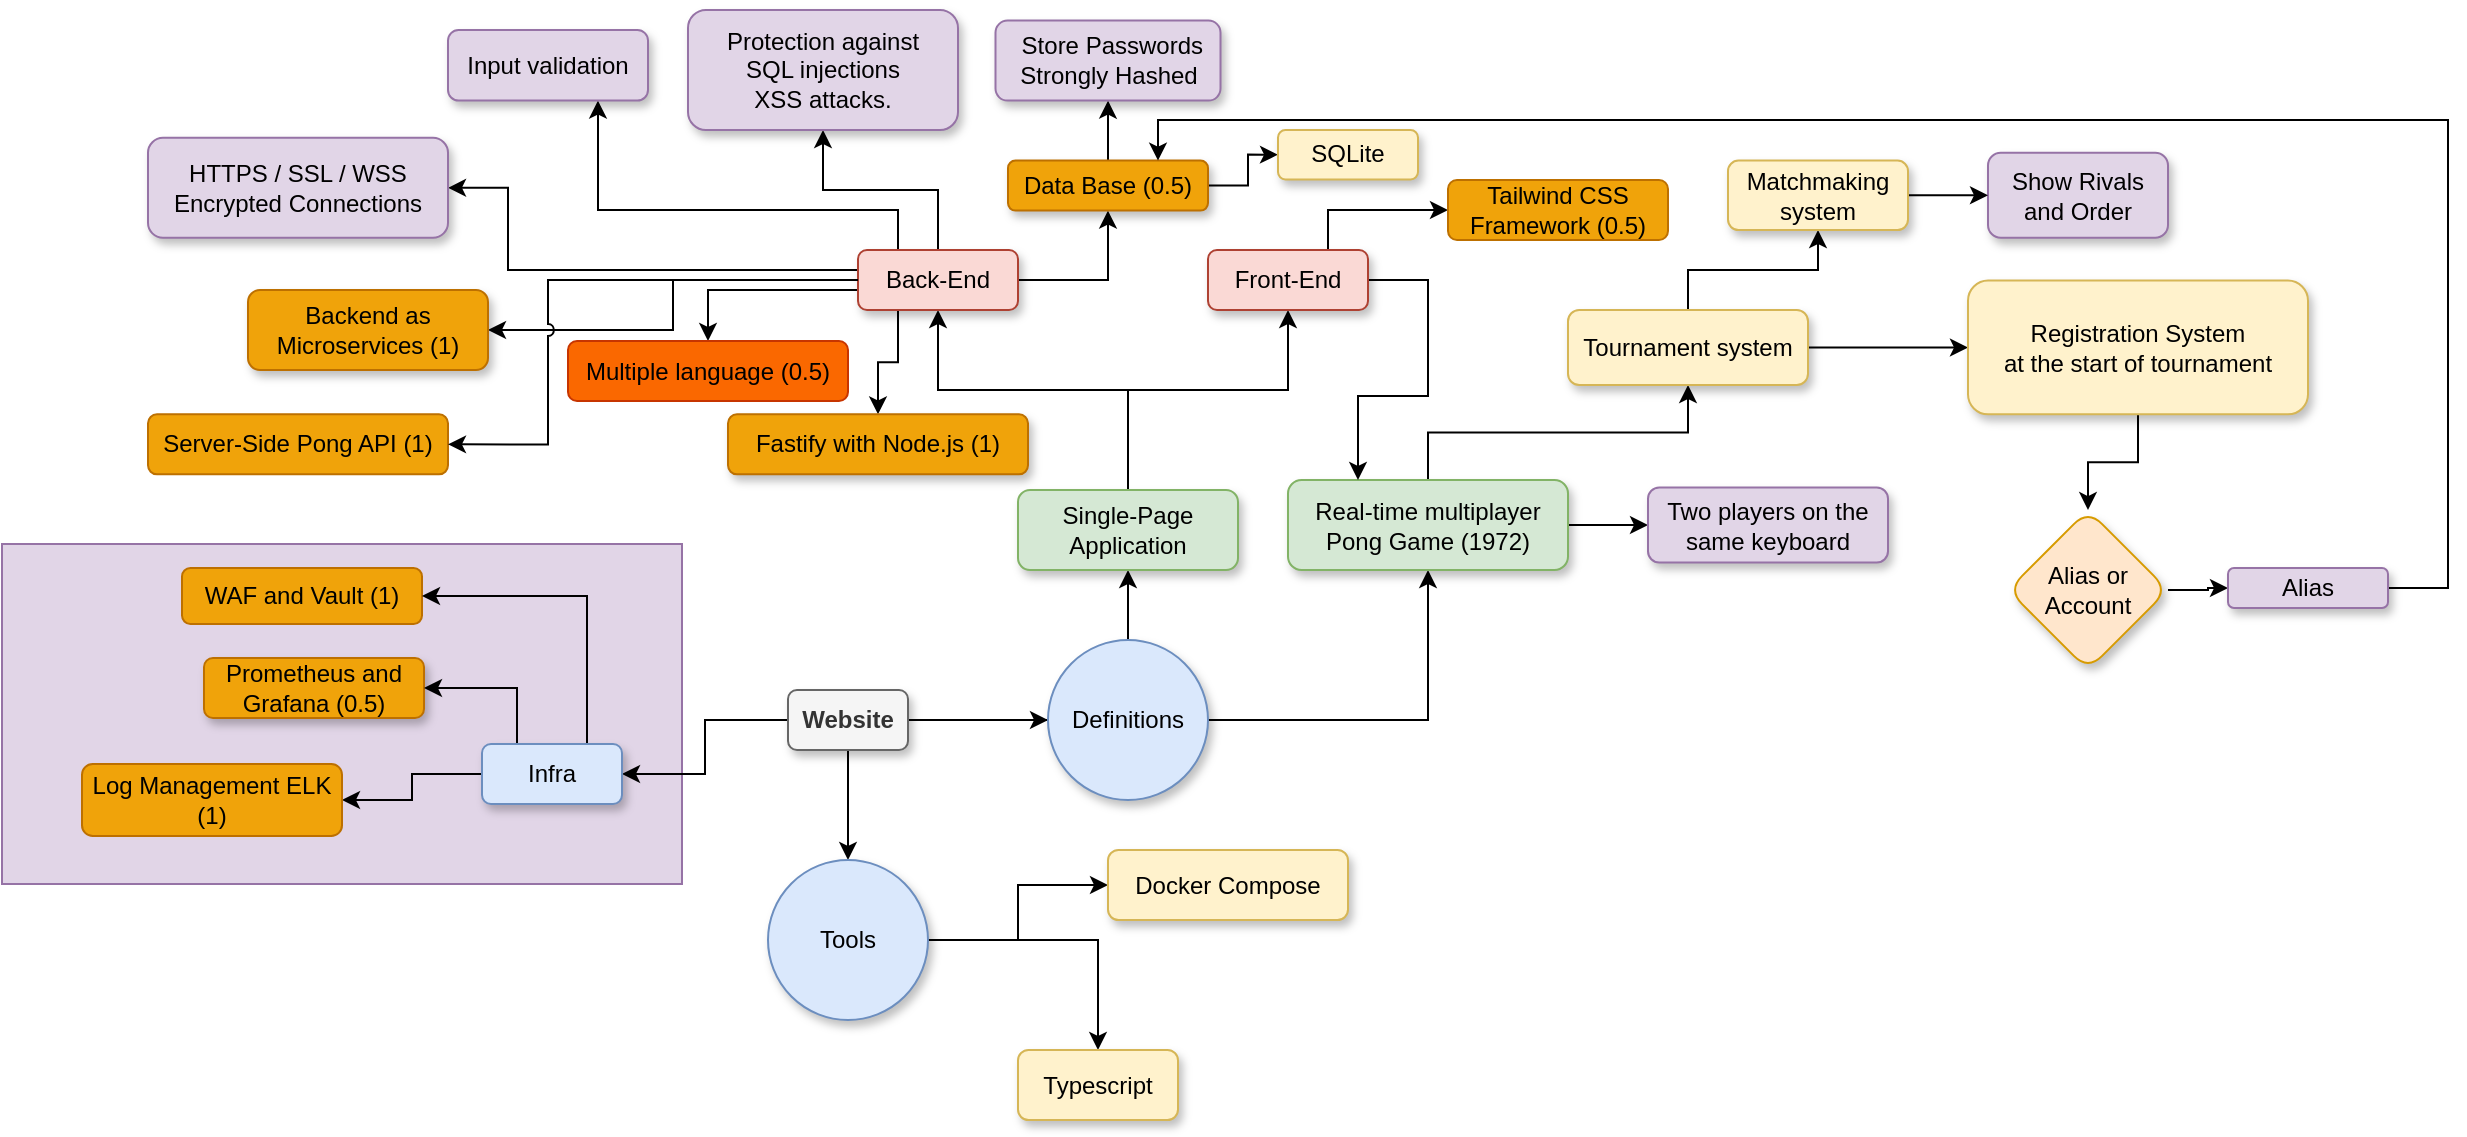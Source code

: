 <mxfile version="26.1.1">
  <diagram id="6a731a19-8d31-9384-78a2-239565b7b9f0" name="Page-1">
    <mxGraphModel dx="1179" dy="554" grid="1" gridSize="10" guides="1" tooltips="1" connect="1" arrows="1" fold="1" page="1" pageScale="1" pageWidth="1169" pageHeight="827" background="none" math="0" shadow="0">
      <root>
        <mxCell id="0" />
        <mxCell id="1" parent="0" />
        <mxCell id="XNldy6t5Upyu5XOo2lcR-6" value="" style="rounded=0;whiteSpace=wrap;html=1;fillColor=#e1d5e7;strokeColor=#9673a6;" vertex="1" parent="1">
          <mxGeometry x="77" y="297" width="340" height="170" as="geometry" />
        </mxCell>
        <mxCell id="0eoKsBQXeEa_ZbMd40bB-1783" value="" style="edgeStyle=orthogonalEdgeStyle;rounded=0;orthogonalLoop=1;jettySize=auto;html=1;" parent="1" source="0eoKsBQXeEa_ZbMd40bB-1780" target="0eoKsBQXeEa_ZbMd40bB-1782" edge="1">
          <mxGeometry relative="1" as="geometry" />
        </mxCell>
        <mxCell id="0eoKsBQXeEa_ZbMd40bB-1785" value="" style="edgeStyle=orthogonalEdgeStyle;rounded=0;orthogonalLoop=1;jettySize=auto;html=1;" parent="1" source="0eoKsBQXeEa_ZbMd40bB-1780" target="0eoKsBQXeEa_ZbMd40bB-1784" edge="1">
          <mxGeometry relative="1" as="geometry" />
        </mxCell>
        <mxCell id="0eoKsBQXeEa_ZbMd40bB-1789" value="" style="edgeStyle=orthogonalEdgeStyle;rounded=0;orthogonalLoop=1;jettySize=auto;html=1;" parent="1" source="0eoKsBQXeEa_ZbMd40bB-1780" target="0eoKsBQXeEa_ZbMd40bB-1788" edge="1">
          <mxGeometry relative="1" as="geometry" />
        </mxCell>
        <mxCell id="0eoKsBQXeEa_ZbMd40bB-1791" value="" style="edgeStyle=orthogonalEdgeStyle;rounded=0;orthogonalLoop=1;jettySize=auto;html=1;" parent="1" source="0eoKsBQXeEa_ZbMd40bB-1780" target="0eoKsBQXeEa_ZbMd40bB-1790" edge="1">
          <mxGeometry relative="1" as="geometry" />
        </mxCell>
        <mxCell id="XNldy6t5Upyu5XOo2lcR-8" style="edgeStyle=orthogonalEdgeStyle;rounded=0;orthogonalLoop=1;jettySize=auto;html=1;entryX=1;entryY=0.5;entryDx=0;entryDy=0;" edge="1" parent="1" source="0eoKsBQXeEa_ZbMd40bB-1780" target="0eoKsBQXeEa_ZbMd40bB-1864">
          <mxGeometry relative="1" as="geometry" />
        </mxCell>
        <mxCell id="0eoKsBQXeEa_ZbMd40bB-1780" value="Website" style="text;html=1;align=center;verticalAlign=middle;whiteSpace=wrap;rounded=1;shadow=1;glass=0;fillColor=#f5f5f5;fontColor=#333333;strokeColor=#666666;fontStyle=1" parent="1" vertex="1">
          <mxGeometry x="470" y="370" width="60" height="30" as="geometry" />
        </mxCell>
        <mxCell id="0eoKsBQXeEa_ZbMd40bB-1817" value="" style="edgeStyle=orthogonalEdgeStyle;rounded=0;orthogonalLoop=1;jettySize=auto;html=1;" parent="1" source="0eoKsBQXeEa_ZbMd40bB-1782" target="0eoKsBQXeEa_ZbMd40bB-1816" edge="1">
          <mxGeometry relative="1" as="geometry">
            <Array as="points">
              <mxPoint x="640" y="220" />
              <mxPoint x="545" y="220" />
            </Array>
          </mxGeometry>
        </mxCell>
        <mxCell id="0eoKsBQXeEa_ZbMd40bB-1820" value="" style="edgeStyle=orthogonalEdgeStyle;rounded=0;orthogonalLoop=1;jettySize=auto;html=1;" parent="1" source="0eoKsBQXeEa_ZbMd40bB-1782" target="0eoKsBQXeEa_ZbMd40bB-1819" edge="1">
          <mxGeometry relative="1" as="geometry">
            <Array as="points">
              <mxPoint x="640" y="220" />
              <mxPoint x="720" y="220" />
            </Array>
          </mxGeometry>
        </mxCell>
        <mxCell id="0eoKsBQXeEa_ZbMd40bB-1782" value="Single-Page Application" style="text;html=1;align=center;verticalAlign=middle;whiteSpace=wrap;rounded=1;fillColor=#d5e8d4;strokeColor=#82b366;shadow=1;glass=0;" parent="1" vertex="1">
          <mxGeometry x="585" y="270" width="110" height="40" as="geometry" />
        </mxCell>
        <mxCell id="0eoKsBQXeEa_ZbMd40bB-1797" value="" style="edgeStyle=orthogonalEdgeStyle;rounded=0;orthogonalLoop=1;jettySize=auto;html=1;" parent="1" source="0eoKsBQXeEa_ZbMd40bB-1784" target="0eoKsBQXeEa_ZbMd40bB-1796" edge="1">
          <mxGeometry relative="1" as="geometry" />
        </mxCell>
        <mxCell id="0eoKsBQXeEa_ZbMd40bB-1799" value="" style="edgeStyle=orthogonalEdgeStyle;rounded=0;orthogonalLoop=1;jettySize=auto;html=1;" parent="1" source="0eoKsBQXeEa_ZbMd40bB-1784" target="0eoKsBQXeEa_ZbMd40bB-1798" edge="1">
          <mxGeometry relative="1" as="geometry" />
        </mxCell>
        <mxCell id="0eoKsBQXeEa_ZbMd40bB-1784" value="Real-time multiplayer Pong Game&amp;nbsp;(1972)" style="whiteSpace=wrap;html=1;fillColor=#d5e8d4;strokeColor=#82b366;rounded=1;shadow=1;glass=0;" parent="1" vertex="1">
          <mxGeometry x="720" y="265" width="140" height="45" as="geometry" />
        </mxCell>
        <mxCell id="0eoKsBQXeEa_ZbMd40bB-1788" value="Definitions" style="ellipse;whiteSpace=wrap;html=1;fillColor=#dae8fc;strokeColor=#6c8ebf;gradientColor=none;rounded=1;shadow=1;glass=0;" parent="1" vertex="1">
          <mxGeometry x="600" y="345" width="80" height="80" as="geometry" />
        </mxCell>
        <mxCell id="0eoKsBQXeEa_ZbMd40bB-1793" value="" style="edgeStyle=orthogonalEdgeStyle;rounded=0;orthogonalLoop=1;jettySize=auto;html=1;" parent="1" source="0eoKsBQXeEa_ZbMd40bB-1790" target="0eoKsBQXeEa_ZbMd40bB-1792" edge="1">
          <mxGeometry relative="1" as="geometry" />
        </mxCell>
        <mxCell id="0eoKsBQXeEa_ZbMd40bB-1795" value="" style="edgeStyle=orthogonalEdgeStyle;rounded=0;orthogonalLoop=1;jettySize=auto;html=1;" parent="1" source="0eoKsBQXeEa_ZbMd40bB-1790" target="0eoKsBQXeEa_ZbMd40bB-1794" edge="1">
          <mxGeometry relative="1" as="geometry" />
        </mxCell>
        <mxCell id="0eoKsBQXeEa_ZbMd40bB-1790" value="Tools" style="ellipse;whiteSpace=wrap;html=1;fillColor=#dae8fc;strokeColor=#6c8ebf;gradientColor=none;rounded=1;shadow=1;glass=0;" parent="1" vertex="1">
          <mxGeometry x="460" y="455" width="80" height="80" as="geometry" />
        </mxCell>
        <mxCell id="0eoKsBQXeEa_ZbMd40bB-1792" value="Typescript" style="whiteSpace=wrap;html=1;fillColor=#fff2cc;strokeColor=#d6b656;rounded=1;shadow=1;glass=0;" parent="1" vertex="1">
          <mxGeometry x="585" y="550" width="80" height="35" as="geometry" />
        </mxCell>
        <mxCell id="0eoKsBQXeEa_ZbMd40bB-1794" value="Docker Compose" style="whiteSpace=wrap;html=1;fillColor=#fff2cc;strokeColor=#d6b656;rounded=1;shadow=1;glass=0;" parent="1" vertex="1">
          <mxGeometry x="630" y="450" width="120" height="35" as="geometry" />
        </mxCell>
        <mxCell id="0eoKsBQXeEa_ZbMd40bB-1796" value="Two players on the same keyboard" style="whiteSpace=wrap;html=1;fillColor=#e1d5e7;strokeColor=#9673a6;rounded=1;shadow=1;glass=0;" parent="1" vertex="1">
          <mxGeometry x="900" y="268.75" width="120" height="37.5" as="geometry" />
        </mxCell>
        <mxCell id="0eoKsBQXeEa_ZbMd40bB-1803" value="" style="edgeStyle=orthogonalEdgeStyle;rounded=0;orthogonalLoop=1;jettySize=auto;html=1;" parent="1" source="0eoKsBQXeEa_ZbMd40bB-1798" target="0eoKsBQXeEa_ZbMd40bB-1802" edge="1">
          <mxGeometry relative="1" as="geometry" />
        </mxCell>
        <mxCell id="0eoKsBQXeEa_ZbMd40bB-1812" value="" style="edgeStyle=orthogonalEdgeStyle;rounded=0;orthogonalLoop=1;jettySize=auto;html=1;" parent="1" source="0eoKsBQXeEa_ZbMd40bB-1798" target="0eoKsBQXeEa_ZbMd40bB-1811" edge="1">
          <mxGeometry relative="1" as="geometry" />
        </mxCell>
        <mxCell id="0eoKsBQXeEa_ZbMd40bB-1798" value="Tournament system" style="whiteSpace=wrap;html=1;fillColor=#fff2cc;strokeColor=#d6b656;rounded=1;shadow=1;glass=0;" parent="1" vertex="1">
          <mxGeometry x="860" y="180" width="120" height="37.5" as="geometry" />
        </mxCell>
        <mxCell id="0eoKsBQXeEa_ZbMd40bB-1800" value="Show Rivals and Order" style="whiteSpace=wrap;html=1;fillColor=#e1d5e7;strokeColor=#9673a6;rounded=1;shadow=1;glass=0;" parent="1" vertex="1">
          <mxGeometry x="1070" y="101.4" width="90" height="42.5" as="geometry" />
        </mxCell>
        <mxCell id="0eoKsBQXeEa_ZbMd40bB-1806" value="" style="edgeStyle=orthogonalEdgeStyle;rounded=0;orthogonalLoop=1;jettySize=auto;html=1;" parent="1" source="0eoKsBQXeEa_ZbMd40bB-1802" target="0eoKsBQXeEa_ZbMd40bB-1805" edge="1">
          <mxGeometry relative="1" as="geometry" />
        </mxCell>
        <mxCell id="0eoKsBQXeEa_ZbMd40bB-1802" value="Registration System&lt;div&gt;at the start of tournament&lt;/div&gt;" style="whiteSpace=wrap;html=1;fillColor=#fff2cc;strokeColor=#d6b656;rounded=1;shadow=1;glass=0;" parent="1" vertex="1">
          <mxGeometry x="1060" y="165.31" width="170" height="66.87" as="geometry" />
        </mxCell>
        <mxCell id="XNldy6t5Upyu5XOo2lcR-5" value="" style="edgeStyle=orthogonalEdgeStyle;rounded=0;orthogonalLoop=1;jettySize=auto;html=1;" edge="1" parent="1" source="0eoKsBQXeEa_ZbMd40bB-1805" target="XNldy6t5Upyu5XOo2lcR-4">
          <mxGeometry relative="1" as="geometry" />
        </mxCell>
        <mxCell id="0eoKsBQXeEa_ZbMd40bB-1805" value="Alias or Account" style="rhombus;whiteSpace=wrap;html=1;fillColor=#ffe6cc;strokeColor=#d79b00;rounded=1;shadow=1;glass=0;" parent="1" vertex="1">
          <mxGeometry x="1080" y="280.005" width="80" height="80" as="geometry" />
        </mxCell>
        <mxCell id="0eoKsBQXeEa_ZbMd40bB-1815" style="edgeStyle=orthogonalEdgeStyle;rounded=0;orthogonalLoop=1;jettySize=auto;html=1;" parent="1" source="0eoKsBQXeEa_ZbMd40bB-1811" target="0eoKsBQXeEa_ZbMd40bB-1800" edge="1">
          <mxGeometry relative="1" as="geometry" />
        </mxCell>
        <mxCell id="0eoKsBQXeEa_ZbMd40bB-1811" value="Matchmaking system" style="whiteSpace=wrap;html=1;fillColor=#fff2cc;strokeColor=#d6b656;rounded=1;shadow=1;glass=0;" parent="1" vertex="1">
          <mxGeometry x="940" y="105.31" width="90" height="34.69" as="geometry" />
        </mxCell>
        <mxCell id="0eoKsBQXeEa_ZbMd40bB-1828" value="" style="edgeStyle=orthogonalEdgeStyle;rounded=0;orthogonalLoop=1;jettySize=auto;html=1;" parent="1" source="0eoKsBQXeEa_ZbMd40bB-1816" target="0eoKsBQXeEa_ZbMd40bB-1827" edge="1">
          <mxGeometry relative="1" as="geometry" />
        </mxCell>
        <mxCell id="0eoKsBQXeEa_ZbMd40bB-1843" style="edgeStyle=orthogonalEdgeStyle;rounded=0;orthogonalLoop=1;jettySize=auto;html=1;entryX=1;entryY=0.5;entryDx=0;entryDy=0;" parent="1" source="0eoKsBQXeEa_ZbMd40bB-1816" target="0eoKsBQXeEa_ZbMd40bB-1832" edge="1">
          <mxGeometry relative="1" as="geometry">
            <Array as="points">
              <mxPoint x="330" y="160" />
              <mxPoint x="330" y="119" />
            </Array>
          </mxGeometry>
        </mxCell>
        <mxCell id="0eoKsBQXeEa_ZbMd40bB-1844" style="edgeStyle=orthogonalEdgeStyle;rounded=0;orthogonalLoop=1;jettySize=auto;html=1;exitX=0.25;exitY=0;exitDx=0;exitDy=0;entryX=0.75;entryY=1;entryDx=0;entryDy=0;" parent="1" source="0eoKsBQXeEa_ZbMd40bB-1816" target="0eoKsBQXeEa_ZbMd40bB-1834" edge="1">
          <mxGeometry relative="1" as="geometry">
            <Array as="points">
              <mxPoint x="525" y="130" />
              <mxPoint x="375" y="130" />
            </Array>
          </mxGeometry>
        </mxCell>
        <mxCell id="0eoKsBQXeEa_ZbMd40bB-1851" style="edgeStyle=orthogonalEdgeStyle;rounded=0;orthogonalLoop=1;jettySize=auto;html=1;exitX=0.25;exitY=1;exitDx=0;exitDy=0;" parent="1" source="0eoKsBQXeEa_ZbMd40bB-1816" target="0eoKsBQXeEa_ZbMd40bB-1850" edge="1">
          <mxGeometry relative="1" as="geometry" />
        </mxCell>
        <mxCell id="0eoKsBQXeEa_ZbMd40bB-1853" style="edgeStyle=orthogonalEdgeStyle;rounded=0;orthogonalLoop=1;jettySize=auto;html=1;exitX=1;exitY=0.5;exitDx=0;exitDy=0;" parent="1" source="0eoKsBQXeEa_ZbMd40bB-1816" target="0eoKsBQXeEa_ZbMd40bB-1822" edge="1">
          <mxGeometry relative="1" as="geometry" />
        </mxCell>
        <mxCell id="0eoKsBQXeEa_ZbMd40bB-1874" style="edgeStyle=orthogonalEdgeStyle;rounded=0;orthogonalLoop=1;jettySize=auto;html=1;entryX=1;entryY=0.5;entryDx=0;entryDy=0;" parent="1" source="0eoKsBQXeEa_ZbMd40bB-1816" target="0eoKsBQXeEa_ZbMd40bB-1871" edge="1">
          <mxGeometry relative="1" as="geometry" />
        </mxCell>
        <mxCell id="0eoKsBQXeEa_ZbMd40bB-1877" style="edgeStyle=orthogonalEdgeStyle;rounded=0;orthogonalLoop=1;jettySize=auto;html=1;entryX=0.5;entryY=0;entryDx=0;entryDy=0;" parent="1" source="0eoKsBQXeEa_ZbMd40bB-1816" target="0eoKsBQXeEa_ZbMd40bB-1876" edge="1">
          <mxGeometry relative="1" as="geometry">
            <Array as="points">
              <mxPoint x="430" y="170" />
            </Array>
          </mxGeometry>
        </mxCell>
        <mxCell id="0eoKsBQXeEa_ZbMd40bB-1816" value="Back-End" style="whiteSpace=wrap;html=1;fillColor=#fad9d5;strokeColor=#ae4132;rounded=1;shadow=1;glass=0;" parent="1" vertex="1">
          <mxGeometry x="505" y="150" width="80" height="30" as="geometry" />
        </mxCell>
        <mxCell id="0eoKsBQXeEa_ZbMd40bB-1821" style="edgeStyle=orthogonalEdgeStyle;rounded=0;orthogonalLoop=1;jettySize=auto;html=1;entryX=0.25;entryY=0;entryDx=0;entryDy=0;" parent="1" source="0eoKsBQXeEa_ZbMd40bB-1819" target="0eoKsBQXeEa_ZbMd40bB-1784" edge="1">
          <mxGeometry relative="1" as="geometry">
            <Array as="points">
              <mxPoint x="790" y="165" />
              <mxPoint x="790" y="223" />
              <mxPoint x="755" y="223" />
            </Array>
          </mxGeometry>
        </mxCell>
        <mxCell id="0eoKsBQXeEa_ZbMd40bB-1859" style="edgeStyle=orthogonalEdgeStyle;rounded=0;orthogonalLoop=1;jettySize=auto;html=1;exitX=0.75;exitY=0;exitDx=0;exitDy=0;entryX=0;entryY=0.5;entryDx=0;entryDy=0;" parent="1" source="0eoKsBQXeEa_ZbMd40bB-1819" target="0eoKsBQXeEa_ZbMd40bB-1858" edge="1">
          <mxGeometry relative="1" as="geometry" />
        </mxCell>
        <mxCell id="0eoKsBQXeEa_ZbMd40bB-1819" value="Front-End" style="whiteSpace=wrap;html=1;fillColor=#fad9d5;strokeColor=#ae4132;rounded=1;shadow=1;glass=0;" parent="1" vertex="1">
          <mxGeometry x="680" y="150" width="80" height="30" as="geometry" />
        </mxCell>
        <mxCell id="0eoKsBQXeEa_ZbMd40bB-1825" value="" style="edgeStyle=orthogonalEdgeStyle;rounded=0;orthogonalLoop=1;jettySize=auto;html=1;" parent="1" source="0eoKsBQXeEa_ZbMd40bB-1822" target="0eoKsBQXeEa_ZbMd40bB-1824" edge="1">
          <mxGeometry relative="1" as="geometry" />
        </mxCell>
        <mxCell id="0eoKsBQXeEa_ZbMd40bB-1857" style="edgeStyle=orthogonalEdgeStyle;rounded=0;orthogonalLoop=1;jettySize=auto;html=1;entryX=0;entryY=0.5;entryDx=0;entryDy=0;" parent="1" source="0eoKsBQXeEa_ZbMd40bB-1822" target="0eoKsBQXeEa_ZbMd40bB-1856" edge="1">
          <mxGeometry relative="1" as="geometry" />
        </mxCell>
        <mxCell id="0eoKsBQXeEa_ZbMd40bB-1822" value="Data&amp;nbsp;&lt;span style=&quot;background-color: transparent; color: light-dark(rgb(0, 0, 0), rgb(255, 255, 255));&quot;&gt;Base (0.5)&lt;/span&gt;" style="whiteSpace=wrap;html=1;fillColor=#f0a30a;strokeColor=#BD7000;rounded=1;shadow=1;glass=0;fontColor=#000000;" parent="1" vertex="1">
          <mxGeometry x="580" y="105.31" width="100" height="25" as="geometry" />
        </mxCell>
        <mxCell id="0eoKsBQXeEa_ZbMd40bB-1824" value="&amp;nbsp;Store Passwords Strongly Hashed" style="whiteSpace=wrap;html=1;fillColor=#e1d5e7;strokeColor=#9673a6;rounded=1;shadow=1;glass=0;" parent="1" vertex="1">
          <mxGeometry x="573.75" y="35.31" width="112.5" height="40" as="geometry" />
        </mxCell>
        <mxCell id="0eoKsBQXeEa_ZbMd40bB-1827" value="&lt;div&gt;Protection against&lt;/div&gt;SQL injections&lt;div&gt;XSS attacks.&lt;/div&gt;" style="whiteSpace=wrap;html=1;fillColor=#e1d5e7;strokeColor=#9673a6;rounded=1;shadow=1;glass=0;" parent="1" vertex="1">
          <mxGeometry x="420" y="30" width="135" height="60" as="geometry" />
        </mxCell>
        <mxCell id="0eoKsBQXeEa_ZbMd40bB-1832" value="HTTPS / SSL / WSS&lt;div&gt;Encrypted Connections&lt;/div&gt;" style="rounded=1;whiteSpace=wrap;html=1;fillColor=#e1d5e7;strokeColor=#9673a6;shadow=1;" parent="1" vertex="1">
          <mxGeometry x="150" y="93.9" width="150" height="50" as="geometry" />
        </mxCell>
        <mxCell id="0eoKsBQXeEa_ZbMd40bB-1834" value="Input validation" style="rounded=1;whiteSpace=wrap;html=1;fillColor=#e1d5e7;strokeColor=#9673a6;shadow=1;" parent="1" vertex="1">
          <mxGeometry x="300" y="40" width="100" height="35.31" as="geometry" />
        </mxCell>
        <mxCell id="0eoKsBQXeEa_ZbMd40bB-1847" value="Prometheus and Grafana (0.5)" style="whiteSpace=wrap;html=1;fillColor=#f0a30a;strokeColor=#BD7000;rounded=1;shadow=1;glass=0;fontColor=#000000;" parent="1" vertex="1">
          <mxGeometry x="178" y="354" width="110" height="30" as="geometry" />
        </mxCell>
        <mxCell id="0eoKsBQXeEa_ZbMd40bB-1850" value="Fastify with Node.js (1)" style="rounded=1;whiteSpace=wrap;html=1;fillColor=#f0a30a;fontColor=#000000;strokeColor=#BD7000;shadow=1;" parent="1" vertex="1">
          <mxGeometry x="440" y="232.18" width="150" height="30" as="geometry" />
        </mxCell>
        <mxCell id="0eoKsBQXeEa_ZbMd40bB-1856" value="SQLite" style="rounded=1;whiteSpace=wrap;html=1;fillColor=#fff2cc;strokeColor=#d6b656;shadow=1;" parent="1" vertex="1">
          <mxGeometry x="715" y="90" width="70" height="24.69" as="geometry" />
        </mxCell>
        <mxCell id="0eoKsBQXeEa_ZbMd40bB-1858" value="Tailwind CSS Framework (0.5)" style="rounded=1;whiteSpace=wrap;html=1;fillColor=#f0a30a;fontColor=#000000;strokeColor=#BD7000;" parent="1" vertex="1">
          <mxGeometry x="800" y="115" width="110" height="30" as="geometry" />
        </mxCell>
        <mxCell id="0eoKsBQXeEa_ZbMd40bB-1861" value="WAF and Vault (1)" style="rounded=1;whiteSpace=wrap;html=1;fillColor=#f0a30a;fontColor=#000000;strokeColor=#BD7000;" parent="1" vertex="1">
          <mxGeometry x="167" y="309" width="120" height="28" as="geometry" />
        </mxCell>
        <mxCell id="0eoKsBQXeEa_ZbMd40bB-1869" value="" style="edgeStyle=orthogonalEdgeStyle;rounded=0;orthogonalLoop=1;jettySize=auto;html=1;" parent="1" source="0eoKsBQXeEa_ZbMd40bB-1864" target="0eoKsBQXeEa_ZbMd40bB-1867" edge="1">
          <mxGeometry relative="1" as="geometry" />
        </mxCell>
        <mxCell id="XNldy6t5Upyu5XOo2lcR-2" style="edgeStyle=orthogonalEdgeStyle;rounded=0;orthogonalLoop=1;jettySize=auto;html=1;exitX=0.25;exitY=0;exitDx=0;exitDy=0;entryX=1;entryY=0.5;entryDx=0;entryDy=0;" edge="1" parent="1" source="0eoKsBQXeEa_ZbMd40bB-1864" target="0eoKsBQXeEa_ZbMd40bB-1847">
          <mxGeometry relative="1" as="geometry" />
        </mxCell>
        <mxCell id="XNldy6t5Upyu5XOo2lcR-3" style="edgeStyle=orthogonalEdgeStyle;rounded=0;orthogonalLoop=1;jettySize=auto;html=1;exitX=0.75;exitY=0;exitDx=0;exitDy=0;entryX=1;entryY=0.5;entryDx=0;entryDy=0;" edge="1" parent="1" source="0eoKsBQXeEa_ZbMd40bB-1864" target="0eoKsBQXeEa_ZbMd40bB-1861">
          <mxGeometry relative="1" as="geometry" />
        </mxCell>
        <mxCell id="0eoKsBQXeEa_ZbMd40bB-1864" value="Infra" style="rounded=1;whiteSpace=wrap;html=1;shadow=1;fillColor=#dae8fc;strokeColor=#6c8ebf;" parent="1" vertex="1">
          <mxGeometry x="317" y="397" width="70" height="30" as="geometry" />
        </mxCell>
        <mxCell id="0eoKsBQXeEa_ZbMd40bB-1867" value="Log Management ELK (1)" style="rounded=1;whiteSpace=wrap;html=1;fillColor=#f0a30a;fontColor=#000000;strokeColor=#BD7000;" parent="1" vertex="1">
          <mxGeometry x="117" y="407" width="130" height="36" as="geometry" />
        </mxCell>
        <mxCell id="0eoKsBQXeEa_ZbMd40bB-1871" value="Backend as Microservices (1)" style="rounded=1;whiteSpace=wrap;html=1;shadow=1;fillColor=#f0a30a;fontColor=#000000;strokeColor=#BD7000;" parent="1" vertex="1">
          <mxGeometry x="200" y="170" width="120" height="40" as="geometry" />
        </mxCell>
        <mxCell id="0eoKsBQXeEa_ZbMd40bB-1876" value="Multiple language (0.5)" style="rounded=1;whiteSpace=wrap;html=1;fillColor=#fa6800;fontColor=#000000;strokeColor=#C73500;" parent="1" vertex="1">
          <mxGeometry x="360" y="195.5" width="140" height="30" as="geometry" />
        </mxCell>
        <mxCell id="0eoKsBQXeEa_ZbMd40bB-1878" value="Server-Side Pong API (1)" style="rounded=1;whiteSpace=wrap;html=1;fillColor=#f0a30a;fontColor=#000000;strokeColor=#BD7000;" parent="1" vertex="1">
          <mxGeometry x="150" y="232.18" width="150" height="30" as="geometry" />
        </mxCell>
        <mxCell id="0eoKsBQXeEa_ZbMd40bB-1880" style="edgeStyle=orthogonalEdgeStyle;rounded=0;orthogonalLoop=1;jettySize=auto;html=1;entryX=1;entryY=0.5;entryDx=0;entryDy=0;jumpStyle=arc;" parent="1" source="0eoKsBQXeEa_ZbMd40bB-1816" target="0eoKsBQXeEa_ZbMd40bB-1878" edge="1">
          <mxGeometry relative="1" as="geometry">
            <Array as="points">
              <mxPoint x="350" y="165" />
              <mxPoint x="350" y="247" />
            </Array>
          </mxGeometry>
        </mxCell>
        <mxCell id="XNldy6t5Upyu5XOo2lcR-10" style="edgeStyle=orthogonalEdgeStyle;rounded=0;orthogonalLoop=1;jettySize=auto;html=1;entryX=0.75;entryY=0;entryDx=0;entryDy=0;exitX=1;exitY=0.5;exitDx=0;exitDy=0;" edge="1" parent="1" source="XNldy6t5Upyu5XOo2lcR-4" target="0eoKsBQXeEa_ZbMd40bB-1822">
          <mxGeometry relative="1" as="geometry">
            <Array as="points">
              <mxPoint x="1300" y="319" />
              <mxPoint x="1300" y="85" />
              <mxPoint x="655" y="85" />
            </Array>
          </mxGeometry>
        </mxCell>
        <mxCell id="XNldy6t5Upyu5XOo2lcR-4" value="Alias" style="whiteSpace=wrap;html=1;fillColor=#e1d5e7;strokeColor=#9673a6;rounded=1;shadow=1;glass=0;" vertex="1" parent="1">
          <mxGeometry x="1190" y="309" width="80" height="20" as="geometry" />
        </mxCell>
      </root>
    </mxGraphModel>
  </diagram>
</mxfile>

